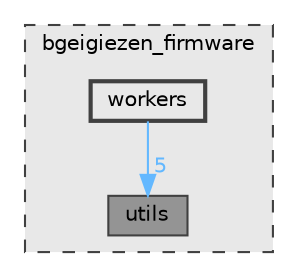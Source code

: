 digraph "bgeigiezen_firmware/workers"
{
 // LATEX_PDF_SIZE
  bgcolor="transparent";
  edge [fontname=Helvetica,fontsize=10,labelfontname=Helvetica,labelfontsize=10];
  node [fontname=Helvetica,fontsize=10,shape=box,height=0.2,width=0.4];
  compound=true
  subgraph clusterdir_e1eaf1e768829cf4a63747721d8faaf4 {
    graph [ bgcolor="#e8e8e8", pencolor="grey25", label="bgeigiezen_firmware", fontname=Helvetica,fontsize=10 style="filled,dashed", URL="dir_e1eaf1e768829cf4a63747721d8faaf4.html",tooltip=""]
  dir_a24ad72c06e21cd2cd0e24e40f39aea1 [label="utils", fillcolor="#949494", color="grey25", style="filled", URL="dir_a24ad72c06e21cd2cd0e24e40f39aea1.html",tooltip=""];
  dir_d5d1412b4c1b9faa3d16b8867b1e9070 [label="workers", fillcolor="#e8e8e8", color="grey25", style="filled,bold", URL="dir_d5d1412b4c1b9faa3d16b8867b1e9070.html",tooltip=""];
  }
  dir_d5d1412b4c1b9faa3d16b8867b1e9070->dir_a24ad72c06e21cd2cd0e24e40f39aea1 [headlabel="5", labeldistance=1.5 headhref="dir_000013_000012.html" href="dir_000013_000012.html" color="steelblue1" fontcolor="steelblue1"];
}
